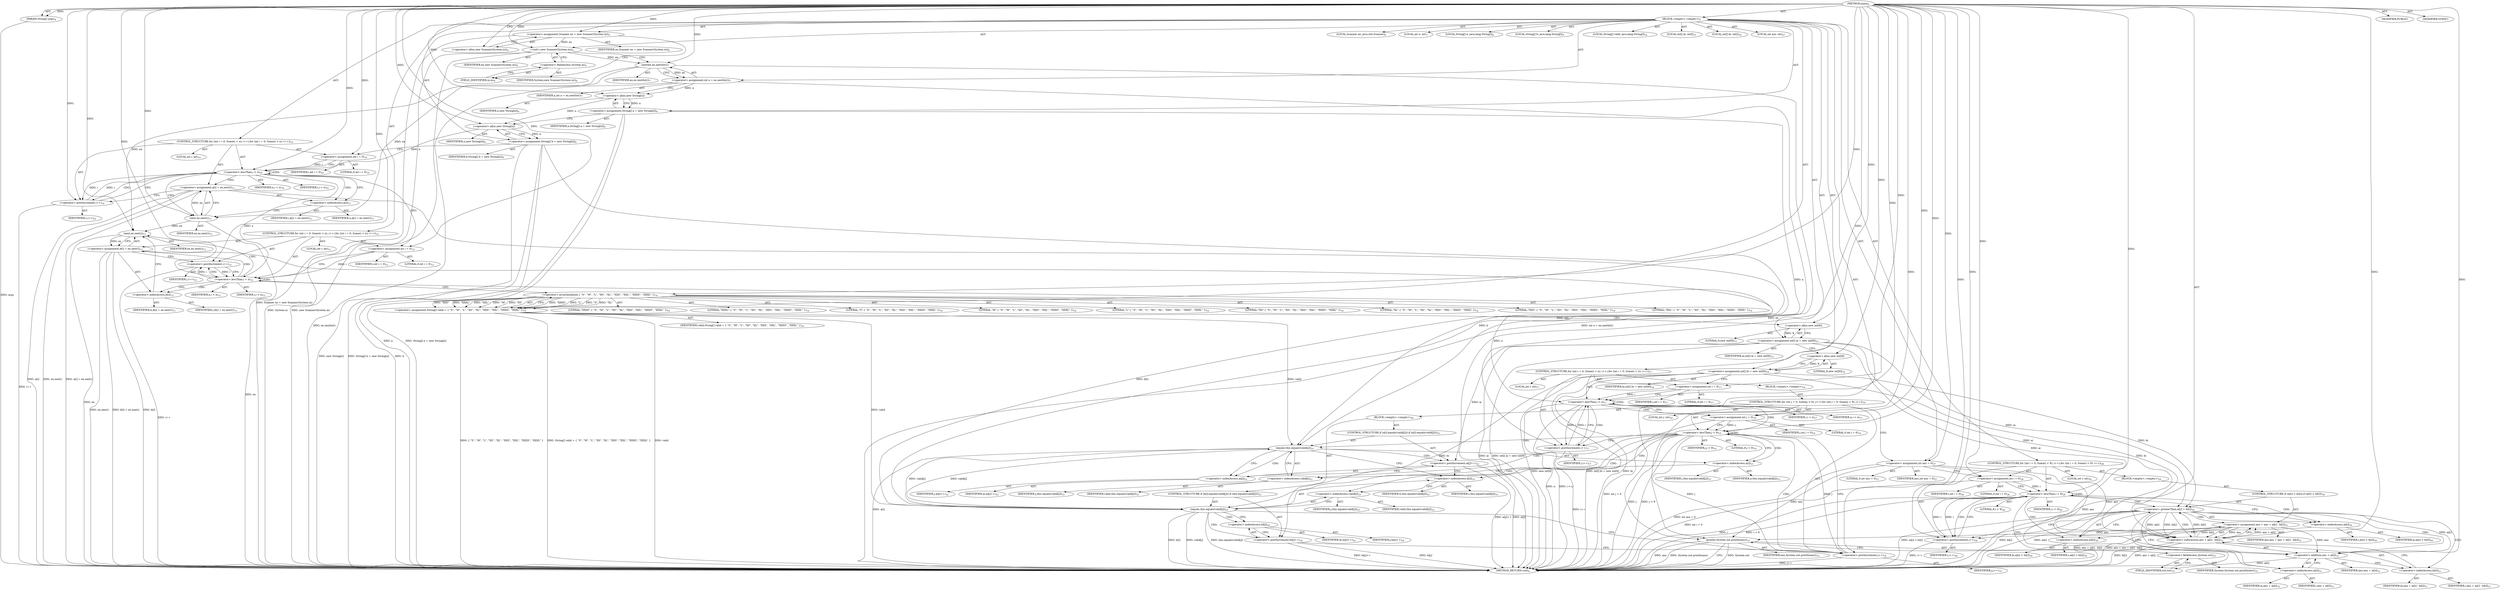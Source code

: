 digraph "main" {  
"19" [label = <(METHOD,main)<SUB>4</SUB>> ]
"20" [label = <(PARAM,String[] args)<SUB>4</SUB>> ]
"21" [label = <(BLOCK,&lt;empty&gt;,&lt;empty&gt;)<SUB>5</SUB>> ]
"4" [label = <(LOCAL,Scanner ex: java.util.Scanner)<SUB>6</SUB>> ]
"22" [label = <(&lt;operator&gt;.assignment,Scanner ex = new Scanner(System.in))<SUB>6</SUB>> ]
"23" [label = <(IDENTIFIER,ex,Scanner ex = new Scanner(System.in))<SUB>6</SUB>> ]
"24" [label = <(&lt;operator&gt;.alloc,new Scanner(System.in))<SUB>6</SUB>> ]
"25" [label = <(&lt;init&gt;,new Scanner(System.in))<SUB>6</SUB>> ]
"3" [label = <(IDENTIFIER,ex,new Scanner(System.in))<SUB>6</SUB>> ]
"26" [label = <(&lt;operator&gt;.fieldAccess,System.in)<SUB>6</SUB>> ]
"27" [label = <(IDENTIFIER,System,new Scanner(System.in))<SUB>6</SUB>> ]
"28" [label = <(FIELD_IDENTIFIER,in,in)<SUB>6</SUB>> ]
"29" [label = <(LOCAL,int n: int)<SUB>7</SUB>> ]
"30" [label = <(&lt;operator&gt;.assignment,int n = ex.nextInt())<SUB>7</SUB>> ]
"31" [label = <(IDENTIFIER,n,int n = ex.nextInt())<SUB>7</SUB>> ]
"32" [label = <(nextInt,ex.nextInt())<SUB>7</SUB>> ]
"33" [label = <(IDENTIFIER,ex,ex.nextInt())<SUB>7</SUB>> ]
"34" [label = <(LOCAL,String[] a: java.lang.String[])<SUB>8</SUB>> ]
"35" [label = <(&lt;operator&gt;.assignment,String[] a = new String[n])<SUB>8</SUB>> ]
"36" [label = <(IDENTIFIER,a,String[] a = new String[n])<SUB>8</SUB>> ]
"37" [label = <(&lt;operator&gt;.alloc,new String[n])> ]
"38" [label = <(IDENTIFIER,n,new String[n])<SUB>8</SUB>> ]
"39" [label = <(LOCAL,String[] b: java.lang.String[])<SUB>9</SUB>> ]
"40" [label = <(&lt;operator&gt;.assignment,String[] b = new String[n])<SUB>9</SUB>> ]
"41" [label = <(IDENTIFIER,b,String[] b = new String[n])<SUB>9</SUB>> ]
"42" [label = <(&lt;operator&gt;.alloc,new String[n])> ]
"43" [label = <(IDENTIFIER,n,new String[n])<SUB>9</SUB>> ]
"44" [label = <(CONTROL_STRUCTURE,for (int i = 0; Some(i &lt; n); i++),for (int i = 0; Some(i &lt; n); i++))<SUB>10</SUB>> ]
"45" [label = <(LOCAL,int i: int)<SUB>10</SUB>> ]
"46" [label = <(&lt;operator&gt;.assignment,int i = 0)<SUB>10</SUB>> ]
"47" [label = <(IDENTIFIER,i,int i = 0)<SUB>10</SUB>> ]
"48" [label = <(LITERAL,0,int i = 0)<SUB>10</SUB>> ]
"49" [label = <(&lt;operator&gt;.lessThan,i &lt; n)<SUB>10</SUB>> ]
"50" [label = <(IDENTIFIER,i,i &lt; n)<SUB>10</SUB>> ]
"51" [label = <(IDENTIFIER,n,i &lt; n)<SUB>10</SUB>> ]
"52" [label = <(&lt;operator&gt;.postIncrement,i++)<SUB>10</SUB>> ]
"53" [label = <(IDENTIFIER,i,i++)<SUB>10</SUB>> ]
"54" [label = <(&lt;operator&gt;.assignment,a[i] = ex.next())<SUB>11</SUB>> ]
"55" [label = <(&lt;operator&gt;.indexAccess,a[i])<SUB>11</SUB>> ]
"56" [label = <(IDENTIFIER,a,a[i] = ex.next())<SUB>11</SUB>> ]
"57" [label = <(IDENTIFIER,i,a[i] = ex.next())<SUB>11</SUB>> ]
"58" [label = <(next,ex.next())<SUB>11</SUB>> ]
"59" [label = <(IDENTIFIER,ex,ex.next())<SUB>11</SUB>> ]
"60" [label = <(CONTROL_STRUCTURE,for (int i = 0; Some(i &lt; n); i++),for (int i = 0; Some(i &lt; n); i++))<SUB>12</SUB>> ]
"61" [label = <(LOCAL,int i: int)<SUB>12</SUB>> ]
"62" [label = <(&lt;operator&gt;.assignment,int i = 0)<SUB>12</SUB>> ]
"63" [label = <(IDENTIFIER,i,int i = 0)<SUB>12</SUB>> ]
"64" [label = <(LITERAL,0,int i = 0)<SUB>12</SUB>> ]
"65" [label = <(&lt;operator&gt;.lessThan,i &lt; n)<SUB>12</SUB>> ]
"66" [label = <(IDENTIFIER,i,i &lt; n)<SUB>12</SUB>> ]
"67" [label = <(IDENTIFIER,n,i &lt; n)<SUB>12</SUB>> ]
"68" [label = <(&lt;operator&gt;.postIncrement,i++)<SUB>12</SUB>> ]
"69" [label = <(IDENTIFIER,i,i++)<SUB>12</SUB>> ]
"70" [label = <(&lt;operator&gt;.assignment,b[i] = ex.next())<SUB>13</SUB>> ]
"71" [label = <(&lt;operator&gt;.indexAccess,b[i])<SUB>13</SUB>> ]
"72" [label = <(IDENTIFIER,b,b[i] = ex.next())<SUB>13</SUB>> ]
"73" [label = <(IDENTIFIER,i,b[i] = ex.next())<SUB>13</SUB>> ]
"74" [label = <(next,ex.next())<SUB>13</SUB>> ]
"75" [label = <(IDENTIFIER,ex,ex.next())<SUB>13</SUB>> ]
"76" [label = <(LOCAL,String[] valid: java.lang.String[])<SUB>14</SUB>> ]
"77" [label = <(&lt;operator&gt;.assignment,String[] valid = { &quot;S&quot;, &quot;M&quot;, &quot;L&quot;, &quot;XS&quot;, &quot;XL&quot;, &quot;XXS&quot;, &quot;XXL&quot;, &quot;XXXS&quot;, &quot;XXXL&quot; })<SUB>14</SUB>> ]
"78" [label = <(IDENTIFIER,valid,String[] valid = { &quot;S&quot;, &quot;M&quot;, &quot;L&quot;, &quot;XS&quot;, &quot;XL&quot;, &quot;XXS&quot;, &quot;XXL&quot;, &quot;XXXS&quot;, &quot;XXXL&quot; })<SUB>14</SUB>> ]
"79" [label = <(&lt;operator&gt;.arrayInitializer,{ &quot;S&quot;, &quot;M&quot;, &quot;L&quot;, &quot;XS&quot;, &quot;XL&quot;, &quot;XXS&quot;, &quot;XXL&quot;, &quot;XXXS&quot;, &quot;XXXL&quot; })<SUB>14</SUB>> ]
"80" [label = <(LITERAL,&quot;S&quot;,{ &quot;S&quot;, &quot;M&quot;, &quot;L&quot;, &quot;XS&quot;, &quot;XL&quot;, &quot;XXS&quot;, &quot;XXL&quot;, &quot;XXXS&quot;, &quot;XXXL&quot; })<SUB>14</SUB>> ]
"81" [label = <(LITERAL,&quot;M&quot;,{ &quot;S&quot;, &quot;M&quot;, &quot;L&quot;, &quot;XS&quot;, &quot;XL&quot;, &quot;XXS&quot;, &quot;XXL&quot;, &quot;XXXS&quot;, &quot;XXXL&quot; })<SUB>14</SUB>> ]
"82" [label = <(LITERAL,&quot;L&quot;,{ &quot;S&quot;, &quot;M&quot;, &quot;L&quot;, &quot;XS&quot;, &quot;XL&quot;, &quot;XXS&quot;, &quot;XXL&quot;, &quot;XXXS&quot;, &quot;XXXL&quot; })<SUB>14</SUB>> ]
"83" [label = <(LITERAL,&quot;XS&quot;,{ &quot;S&quot;, &quot;M&quot;, &quot;L&quot;, &quot;XS&quot;, &quot;XL&quot;, &quot;XXS&quot;, &quot;XXL&quot;, &quot;XXXS&quot;, &quot;XXXL&quot; })<SUB>14</SUB>> ]
"84" [label = <(LITERAL,&quot;XL&quot;,{ &quot;S&quot;, &quot;M&quot;, &quot;L&quot;, &quot;XS&quot;, &quot;XL&quot;, &quot;XXS&quot;, &quot;XXL&quot;, &quot;XXXS&quot;, &quot;XXXL&quot; })<SUB>14</SUB>> ]
"85" [label = <(LITERAL,&quot;XXS&quot;,{ &quot;S&quot;, &quot;M&quot;, &quot;L&quot;, &quot;XS&quot;, &quot;XL&quot;, &quot;XXS&quot;, &quot;XXL&quot;, &quot;XXXS&quot;, &quot;XXXL&quot; })<SUB>14</SUB>> ]
"86" [label = <(LITERAL,&quot;XXL&quot;,{ &quot;S&quot;, &quot;M&quot;, &quot;L&quot;, &quot;XS&quot;, &quot;XL&quot;, &quot;XXS&quot;, &quot;XXL&quot;, &quot;XXXS&quot;, &quot;XXXL&quot; })<SUB>14</SUB>> ]
"87" [label = <(LITERAL,&quot;XXXS&quot;,{ &quot;S&quot;, &quot;M&quot;, &quot;L&quot;, &quot;XS&quot;, &quot;XL&quot;, &quot;XXS&quot;, &quot;XXL&quot;, &quot;XXXS&quot;, &quot;XXXL&quot; })<SUB>14</SUB>> ]
"88" [label = <(LITERAL,&quot;XXXL&quot;,{ &quot;S&quot;, &quot;M&quot;, &quot;L&quot;, &quot;XS&quot;, &quot;XL&quot;, &quot;XXS&quot;, &quot;XXL&quot;, &quot;XXXS&quot;, &quot;XXXL&quot; })<SUB>14</SUB>> ]
"89" [label = <(LOCAL,int[] ai: int[])<SUB>15</SUB>> ]
"90" [label = <(&lt;operator&gt;.assignment,int[] ai = new int[9])<SUB>15</SUB>> ]
"91" [label = <(IDENTIFIER,ai,int[] ai = new int[9])<SUB>15</SUB>> ]
"92" [label = <(&lt;operator&gt;.alloc,new int[9])> ]
"93" [label = <(LITERAL,9,new int[9])<SUB>15</SUB>> ]
"94" [label = <(LOCAL,int[] bi: int[])<SUB>16</SUB>> ]
"95" [label = <(&lt;operator&gt;.assignment,int[] bi = new int[9])<SUB>16</SUB>> ]
"96" [label = <(IDENTIFIER,bi,int[] bi = new int[9])<SUB>16</SUB>> ]
"97" [label = <(&lt;operator&gt;.alloc,new int[9])> ]
"98" [label = <(LITERAL,9,new int[9])<SUB>16</SUB>> ]
"99" [label = <(CONTROL_STRUCTURE,for (int i = 0; Some(i &lt; n); i++),for (int i = 0; Some(i &lt; n); i++))<SUB>17</SUB>> ]
"100" [label = <(LOCAL,int i: int)<SUB>17</SUB>> ]
"101" [label = <(&lt;operator&gt;.assignment,int i = 0)<SUB>17</SUB>> ]
"102" [label = <(IDENTIFIER,i,int i = 0)<SUB>17</SUB>> ]
"103" [label = <(LITERAL,0,int i = 0)<SUB>17</SUB>> ]
"104" [label = <(&lt;operator&gt;.lessThan,i &lt; n)<SUB>17</SUB>> ]
"105" [label = <(IDENTIFIER,i,i &lt; n)<SUB>17</SUB>> ]
"106" [label = <(IDENTIFIER,n,i &lt; n)<SUB>17</SUB>> ]
"107" [label = <(&lt;operator&gt;.postIncrement,i++)<SUB>17</SUB>> ]
"108" [label = <(IDENTIFIER,i,i++)<SUB>17</SUB>> ]
"109" [label = <(BLOCK,&lt;empty&gt;,&lt;empty&gt;)<SUB>18</SUB>> ]
"110" [label = <(CONTROL_STRUCTURE,for (int j = 0; Some(j &lt; 9); j++),for (int j = 0; Some(j &lt; 9); j++))<SUB>19</SUB>> ]
"111" [label = <(LOCAL,int j: int)<SUB>19</SUB>> ]
"112" [label = <(&lt;operator&gt;.assignment,int j = 0)<SUB>19</SUB>> ]
"113" [label = <(IDENTIFIER,j,int j = 0)<SUB>19</SUB>> ]
"114" [label = <(LITERAL,0,int j = 0)<SUB>19</SUB>> ]
"115" [label = <(&lt;operator&gt;.lessThan,j &lt; 9)<SUB>19</SUB>> ]
"116" [label = <(IDENTIFIER,j,j &lt; 9)<SUB>19</SUB>> ]
"117" [label = <(LITERAL,9,j &lt; 9)<SUB>19</SUB>> ]
"118" [label = <(&lt;operator&gt;.postIncrement,j++)<SUB>19</SUB>> ]
"119" [label = <(IDENTIFIER,j,j++)<SUB>19</SUB>> ]
"120" [label = <(BLOCK,&lt;empty&gt;,&lt;empty&gt;)<SUB>20</SUB>> ]
"121" [label = <(CONTROL_STRUCTURE,if (a[i].equals(valid[j])),if (a[i].equals(valid[j])))<SUB>21</SUB>> ]
"122" [label = <(equals,this.equals(valid[j]))<SUB>21</SUB>> ]
"123" [label = <(&lt;operator&gt;.indexAccess,a[i])<SUB>21</SUB>> ]
"124" [label = <(IDENTIFIER,a,this.equals(valid[j]))<SUB>21</SUB>> ]
"125" [label = <(IDENTIFIER,i,this.equals(valid[j]))<SUB>21</SUB>> ]
"126" [label = <(&lt;operator&gt;.indexAccess,valid[j])<SUB>21</SUB>> ]
"127" [label = <(IDENTIFIER,valid,this.equals(valid[j]))<SUB>21</SUB>> ]
"128" [label = <(IDENTIFIER,j,this.equals(valid[j]))<SUB>21</SUB>> ]
"129" [label = <(&lt;operator&gt;.postIncrement,ai[j]++)<SUB>22</SUB>> ]
"130" [label = <(&lt;operator&gt;.indexAccess,ai[j])<SUB>22</SUB>> ]
"131" [label = <(IDENTIFIER,ai,ai[j]++)<SUB>22</SUB>> ]
"132" [label = <(IDENTIFIER,j,ai[j]++)<SUB>22</SUB>> ]
"133" [label = <(CONTROL_STRUCTURE,if (b[i].equals(valid[j])),if (b[i].equals(valid[j])))<SUB>23</SUB>> ]
"134" [label = <(equals,this.equals(valid[j]))<SUB>23</SUB>> ]
"135" [label = <(&lt;operator&gt;.indexAccess,b[i])<SUB>23</SUB>> ]
"136" [label = <(IDENTIFIER,b,this.equals(valid[j]))<SUB>23</SUB>> ]
"137" [label = <(IDENTIFIER,i,this.equals(valid[j]))<SUB>23</SUB>> ]
"138" [label = <(&lt;operator&gt;.indexAccess,valid[j])<SUB>23</SUB>> ]
"139" [label = <(IDENTIFIER,valid,this.equals(valid[j]))<SUB>23</SUB>> ]
"140" [label = <(IDENTIFIER,j,this.equals(valid[j]))<SUB>23</SUB>> ]
"141" [label = <(&lt;operator&gt;.postIncrement,bi[j]++)<SUB>24</SUB>> ]
"142" [label = <(&lt;operator&gt;.indexAccess,bi[j])<SUB>24</SUB>> ]
"143" [label = <(IDENTIFIER,bi,bi[j]++)<SUB>24</SUB>> ]
"144" [label = <(IDENTIFIER,j,bi[j]++)<SUB>24</SUB>> ]
"145" [label = <(LOCAL,int ans: int)<SUB>27</SUB>> ]
"146" [label = <(&lt;operator&gt;.assignment,int ans = 0)<SUB>27</SUB>> ]
"147" [label = <(IDENTIFIER,ans,int ans = 0)<SUB>27</SUB>> ]
"148" [label = <(LITERAL,0,int ans = 0)<SUB>27</SUB>> ]
"149" [label = <(CONTROL_STRUCTURE,for (int i = 0; Some(i &lt; 9); i++),for (int i = 0; Some(i &lt; 9); i++))<SUB>28</SUB>> ]
"150" [label = <(LOCAL,int i: int)<SUB>28</SUB>> ]
"151" [label = <(&lt;operator&gt;.assignment,int i = 0)<SUB>28</SUB>> ]
"152" [label = <(IDENTIFIER,i,int i = 0)<SUB>28</SUB>> ]
"153" [label = <(LITERAL,0,int i = 0)<SUB>28</SUB>> ]
"154" [label = <(&lt;operator&gt;.lessThan,i &lt; 9)<SUB>28</SUB>> ]
"155" [label = <(IDENTIFIER,i,i &lt; 9)<SUB>28</SUB>> ]
"156" [label = <(LITERAL,9,i &lt; 9)<SUB>28</SUB>> ]
"157" [label = <(&lt;operator&gt;.postIncrement,i++)<SUB>28</SUB>> ]
"158" [label = <(IDENTIFIER,i,i++)<SUB>28</SUB>> ]
"159" [label = <(BLOCK,&lt;empty&gt;,&lt;empty&gt;)<SUB>29</SUB>> ]
"160" [label = <(CONTROL_STRUCTURE,if (ai[i] &gt; bi[i]),if (ai[i] &gt; bi[i]))<SUB>30</SUB>> ]
"161" [label = <(&lt;operator&gt;.greaterThan,ai[i] &gt; bi[i])<SUB>30</SUB>> ]
"162" [label = <(&lt;operator&gt;.indexAccess,ai[i])<SUB>30</SUB>> ]
"163" [label = <(IDENTIFIER,ai,ai[i] &gt; bi[i])<SUB>30</SUB>> ]
"164" [label = <(IDENTIFIER,i,ai[i] &gt; bi[i])<SUB>30</SUB>> ]
"165" [label = <(&lt;operator&gt;.indexAccess,bi[i])<SUB>30</SUB>> ]
"166" [label = <(IDENTIFIER,bi,ai[i] &gt; bi[i])<SUB>30</SUB>> ]
"167" [label = <(IDENTIFIER,i,ai[i] &gt; bi[i])<SUB>30</SUB>> ]
"168" [label = <(&lt;operator&gt;.assignment,ans = ans + ai[i] - bi[i])<SUB>31</SUB>> ]
"169" [label = <(IDENTIFIER,ans,ans = ans + ai[i] - bi[i])<SUB>31</SUB>> ]
"170" [label = <(&lt;operator&gt;.subtraction,ans + ai[i] - bi[i])<SUB>31</SUB>> ]
"171" [label = <(&lt;operator&gt;.addition,ans + ai[i])<SUB>31</SUB>> ]
"172" [label = <(IDENTIFIER,ans,ans + ai[i])<SUB>31</SUB>> ]
"173" [label = <(&lt;operator&gt;.indexAccess,ai[i])<SUB>31</SUB>> ]
"174" [label = <(IDENTIFIER,ai,ans + ai[i])<SUB>31</SUB>> ]
"175" [label = <(IDENTIFIER,i,ans + ai[i])<SUB>31</SUB>> ]
"176" [label = <(&lt;operator&gt;.indexAccess,bi[i])<SUB>31</SUB>> ]
"177" [label = <(IDENTIFIER,bi,ans + ai[i] - bi[i])<SUB>31</SUB>> ]
"178" [label = <(IDENTIFIER,i,ans + ai[i] - bi[i])<SUB>31</SUB>> ]
"179" [label = <(println,System.out.println(ans))<SUB>33</SUB>> ]
"180" [label = <(&lt;operator&gt;.fieldAccess,System.out)<SUB>33</SUB>> ]
"181" [label = <(IDENTIFIER,System,System.out.println(ans))<SUB>33</SUB>> ]
"182" [label = <(FIELD_IDENTIFIER,out,out)<SUB>33</SUB>> ]
"183" [label = <(IDENTIFIER,ans,System.out.println(ans))<SUB>33</SUB>> ]
"184" [label = <(MODIFIER,PUBLIC)> ]
"185" [label = <(MODIFIER,STATIC)> ]
"186" [label = <(METHOD_RETURN,void)<SUB>4</SUB>> ]
  "19" -> "20"  [ label = "AST: "] 
  "19" -> "21"  [ label = "AST: "] 
  "19" -> "184"  [ label = "AST: "] 
  "19" -> "185"  [ label = "AST: "] 
  "19" -> "186"  [ label = "AST: "] 
  "21" -> "4"  [ label = "AST: "] 
  "21" -> "22"  [ label = "AST: "] 
  "21" -> "25"  [ label = "AST: "] 
  "21" -> "29"  [ label = "AST: "] 
  "21" -> "30"  [ label = "AST: "] 
  "21" -> "34"  [ label = "AST: "] 
  "21" -> "35"  [ label = "AST: "] 
  "21" -> "39"  [ label = "AST: "] 
  "21" -> "40"  [ label = "AST: "] 
  "21" -> "44"  [ label = "AST: "] 
  "21" -> "60"  [ label = "AST: "] 
  "21" -> "76"  [ label = "AST: "] 
  "21" -> "77"  [ label = "AST: "] 
  "21" -> "89"  [ label = "AST: "] 
  "21" -> "90"  [ label = "AST: "] 
  "21" -> "94"  [ label = "AST: "] 
  "21" -> "95"  [ label = "AST: "] 
  "21" -> "99"  [ label = "AST: "] 
  "21" -> "145"  [ label = "AST: "] 
  "21" -> "146"  [ label = "AST: "] 
  "21" -> "149"  [ label = "AST: "] 
  "21" -> "179"  [ label = "AST: "] 
  "22" -> "23"  [ label = "AST: "] 
  "22" -> "24"  [ label = "AST: "] 
  "25" -> "3"  [ label = "AST: "] 
  "25" -> "26"  [ label = "AST: "] 
  "26" -> "27"  [ label = "AST: "] 
  "26" -> "28"  [ label = "AST: "] 
  "30" -> "31"  [ label = "AST: "] 
  "30" -> "32"  [ label = "AST: "] 
  "32" -> "33"  [ label = "AST: "] 
  "35" -> "36"  [ label = "AST: "] 
  "35" -> "37"  [ label = "AST: "] 
  "37" -> "38"  [ label = "AST: "] 
  "40" -> "41"  [ label = "AST: "] 
  "40" -> "42"  [ label = "AST: "] 
  "42" -> "43"  [ label = "AST: "] 
  "44" -> "45"  [ label = "AST: "] 
  "44" -> "46"  [ label = "AST: "] 
  "44" -> "49"  [ label = "AST: "] 
  "44" -> "52"  [ label = "AST: "] 
  "44" -> "54"  [ label = "AST: "] 
  "46" -> "47"  [ label = "AST: "] 
  "46" -> "48"  [ label = "AST: "] 
  "49" -> "50"  [ label = "AST: "] 
  "49" -> "51"  [ label = "AST: "] 
  "52" -> "53"  [ label = "AST: "] 
  "54" -> "55"  [ label = "AST: "] 
  "54" -> "58"  [ label = "AST: "] 
  "55" -> "56"  [ label = "AST: "] 
  "55" -> "57"  [ label = "AST: "] 
  "58" -> "59"  [ label = "AST: "] 
  "60" -> "61"  [ label = "AST: "] 
  "60" -> "62"  [ label = "AST: "] 
  "60" -> "65"  [ label = "AST: "] 
  "60" -> "68"  [ label = "AST: "] 
  "60" -> "70"  [ label = "AST: "] 
  "62" -> "63"  [ label = "AST: "] 
  "62" -> "64"  [ label = "AST: "] 
  "65" -> "66"  [ label = "AST: "] 
  "65" -> "67"  [ label = "AST: "] 
  "68" -> "69"  [ label = "AST: "] 
  "70" -> "71"  [ label = "AST: "] 
  "70" -> "74"  [ label = "AST: "] 
  "71" -> "72"  [ label = "AST: "] 
  "71" -> "73"  [ label = "AST: "] 
  "74" -> "75"  [ label = "AST: "] 
  "77" -> "78"  [ label = "AST: "] 
  "77" -> "79"  [ label = "AST: "] 
  "79" -> "80"  [ label = "AST: "] 
  "79" -> "81"  [ label = "AST: "] 
  "79" -> "82"  [ label = "AST: "] 
  "79" -> "83"  [ label = "AST: "] 
  "79" -> "84"  [ label = "AST: "] 
  "79" -> "85"  [ label = "AST: "] 
  "79" -> "86"  [ label = "AST: "] 
  "79" -> "87"  [ label = "AST: "] 
  "79" -> "88"  [ label = "AST: "] 
  "90" -> "91"  [ label = "AST: "] 
  "90" -> "92"  [ label = "AST: "] 
  "92" -> "93"  [ label = "AST: "] 
  "95" -> "96"  [ label = "AST: "] 
  "95" -> "97"  [ label = "AST: "] 
  "97" -> "98"  [ label = "AST: "] 
  "99" -> "100"  [ label = "AST: "] 
  "99" -> "101"  [ label = "AST: "] 
  "99" -> "104"  [ label = "AST: "] 
  "99" -> "107"  [ label = "AST: "] 
  "99" -> "109"  [ label = "AST: "] 
  "101" -> "102"  [ label = "AST: "] 
  "101" -> "103"  [ label = "AST: "] 
  "104" -> "105"  [ label = "AST: "] 
  "104" -> "106"  [ label = "AST: "] 
  "107" -> "108"  [ label = "AST: "] 
  "109" -> "110"  [ label = "AST: "] 
  "110" -> "111"  [ label = "AST: "] 
  "110" -> "112"  [ label = "AST: "] 
  "110" -> "115"  [ label = "AST: "] 
  "110" -> "118"  [ label = "AST: "] 
  "110" -> "120"  [ label = "AST: "] 
  "112" -> "113"  [ label = "AST: "] 
  "112" -> "114"  [ label = "AST: "] 
  "115" -> "116"  [ label = "AST: "] 
  "115" -> "117"  [ label = "AST: "] 
  "118" -> "119"  [ label = "AST: "] 
  "120" -> "121"  [ label = "AST: "] 
  "120" -> "133"  [ label = "AST: "] 
  "121" -> "122"  [ label = "AST: "] 
  "121" -> "129"  [ label = "AST: "] 
  "122" -> "123"  [ label = "AST: "] 
  "122" -> "126"  [ label = "AST: "] 
  "123" -> "124"  [ label = "AST: "] 
  "123" -> "125"  [ label = "AST: "] 
  "126" -> "127"  [ label = "AST: "] 
  "126" -> "128"  [ label = "AST: "] 
  "129" -> "130"  [ label = "AST: "] 
  "130" -> "131"  [ label = "AST: "] 
  "130" -> "132"  [ label = "AST: "] 
  "133" -> "134"  [ label = "AST: "] 
  "133" -> "141"  [ label = "AST: "] 
  "134" -> "135"  [ label = "AST: "] 
  "134" -> "138"  [ label = "AST: "] 
  "135" -> "136"  [ label = "AST: "] 
  "135" -> "137"  [ label = "AST: "] 
  "138" -> "139"  [ label = "AST: "] 
  "138" -> "140"  [ label = "AST: "] 
  "141" -> "142"  [ label = "AST: "] 
  "142" -> "143"  [ label = "AST: "] 
  "142" -> "144"  [ label = "AST: "] 
  "146" -> "147"  [ label = "AST: "] 
  "146" -> "148"  [ label = "AST: "] 
  "149" -> "150"  [ label = "AST: "] 
  "149" -> "151"  [ label = "AST: "] 
  "149" -> "154"  [ label = "AST: "] 
  "149" -> "157"  [ label = "AST: "] 
  "149" -> "159"  [ label = "AST: "] 
  "151" -> "152"  [ label = "AST: "] 
  "151" -> "153"  [ label = "AST: "] 
  "154" -> "155"  [ label = "AST: "] 
  "154" -> "156"  [ label = "AST: "] 
  "157" -> "158"  [ label = "AST: "] 
  "159" -> "160"  [ label = "AST: "] 
  "160" -> "161"  [ label = "AST: "] 
  "160" -> "168"  [ label = "AST: "] 
  "161" -> "162"  [ label = "AST: "] 
  "161" -> "165"  [ label = "AST: "] 
  "162" -> "163"  [ label = "AST: "] 
  "162" -> "164"  [ label = "AST: "] 
  "165" -> "166"  [ label = "AST: "] 
  "165" -> "167"  [ label = "AST: "] 
  "168" -> "169"  [ label = "AST: "] 
  "168" -> "170"  [ label = "AST: "] 
  "170" -> "171"  [ label = "AST: "] 
  "170" -> "176"  [ label = "AST: "] 
  "171" -> "172"  [ label = "AST: "] 
  "171" -> "173"  [ label = "AST: "] 
  "173" -> "174"  [ label = "AST: "] 
  "173" -> "175"  [ label = "AST: "] 
  "176" -> "177"  [ label = "AST: "] 
  "176" -> "178"  [ label = "AST: "] 
  "179" -> "180"  [ label = "AST: "] 
  "179" -> "183"  [ label = "AST: "] 
  "180" -> "181"  [ label = "AST: "] 
  "180" -> "182"  [ label = "AST: "] 
  "22" -> "28"  [ label = "CFG: "] 
  "25" -> "32"  [ label = "CFG: "] 
  "30" -> "37"  [ label = "CFG: "] 
  "35" -> "42"  [ label = "CFG: "] 
  "40" -> "46"  [ label = "CFG: "] 
  "77" -> "92"  [ label = "CFG: "] 
  "90" -> "97"  [ label = "CFG: "] 
  "95" -> "101"  [ label = "CFG: "] 
  "146" -> "151"  [ label = "CFG: "] 
  "179" -> "186"  [ label = "CFG: "] 
  "24" -> "22"  [ label = "CFG: "] 
  "26" -> "25"  [ label = "CFG: "] 
  "32" -> "30"  [ label = "CFG: "] 
  "37" -> "35"  [ label = "CFG: "] 
  "42" -> "40"  [ label = "CFG: "] 
  "46" -> "49"  [ label = "CFG: "] 
  "49" -> "55"  [ label = "CFG: "] 
  "49" -> "62"  [ label = "CFG: "] 
  "52" -> "49"  [ label = "CFG: "] 
  "54" -> "52"  [ label = "CFG: "] 
  "62" -> "65"  [ label = "CFG: "] 
  "65" -> "71"  [ label = "CFG: "] 
  "65" -> "79"  [ label = "CFG: "] 
  "68" -> "65"  [ label = "CFG: "] 
  "70" -> "68"  [ label = "CFG: "] 
  "79" -> "77"  [ label = "CFG: "] 
  "92" -> "90"  [ label = "CFG: "] 
  "97" -> "95"  [ label = "CFG: "] 
  "101" -> "104"  [ label = "CFG: "] 
  "104" -> "112"  [ label = "CFG: "] 
  "104" -> "146"  [ label = "CFG: "] 
  "107" -> "104"  [ label = "CFG: "] 
  "151" -> "154"  [ label = "CFG: "] 
  "154" -> "162"  [ label = "CFG: "] 
  "154" -> "182"  [ label = "CFG: "] 
  "157" -> "154"  [ label = "CFG: "] 
  "180" -> "179"  [ label = "CFG: "] 
  "28" -> "26"  [ label = "CFG: "] 
  "55" -> "58"  [ label = "CFG: "] 
  "58" -> "54"  [ label = "CFG: "] 
  "71" -> "74"  [ label = "CFG: "] 
  "74" -> "70"  [ label = "CFG: "] 
  "182" -> "180"  [ label = "CFG: "] 
  "112" -> "115"  [ label = "CFG: "] 
  "115" -> "123"  [ label = "CFG: "] 
  "115" -> "107"  [ label = "CFG: "] 
  "118" -> "115"  [ label = "CFG: "] 
  "161" -> "173"  [ label = "CFG: "] 
  "161" -> "157"  [ label = "CFG: "] 
  "168" -> "157"  [ label = "CFG: "] 
  "162" -> "165"  [ label = "CFG: "] 
  "165" -> "161"  [ label = "CFG: "] 
  "170" -> "168"  [ label = "CFG: "] 
  "122" -> "130"  [ label = "CFG: "] 
  "122" -> "135"  [ label = "CFG: "] 
  "129" -> "135"  [ label = "CFG: "] 
  "134" -> "142"  [ label = "CFG: "] 
  "134" -> "118"  [ label = "CFG: "] 
  "141" -> "118"  [ label = "CFG: "] 
  "171" -> "176"  [ label = "CFG: "] 
  "176" -> "170"  [ label = "CFG: "] 
  "123" -> "126"  [ label = "CFG: "] 
  "126" -> "122"  [ label = "CFG: "] 
  "130" -> "129"  [ label = "CFG: "] 
  "135" -> "138"  [ label = "CFG: "] 
  "138" -> "134"  [ label = "CFG: "] 
  "142" -> "141"  [ label = "CFG: "] 
  "173" -> "171"  [ label = "CFG: "] 
  "19" -> "24"  [ label = "CFG: "] 
  "20" -> "186"  [ label = "DDG: args"] 
  "22" -> "186"  [ label = "DDG: Scanner ex = new Scanner(System.in)"] 
  "25" -> "186"  [ label = "DDG: System.in"] 
  "25" -> "186"  [ label = "DDG: new Scanner(System.in)"] 
  "32" -> "186"  [ label = "DDG: ex"] 
  "30" -> "186"  [ label = "DDG: ex.nextInt()"] 
  "30" -> "186"  [ label = "DDG: int n = ex.nextInt()"] 
  "35" -> "186"  [ label = "DDG: a"] 
  "35" -> "186"  [ label = "DDG: String[] a = new String[n]"] 
  "40" -> "186"  [ label = "DDG: b"] 
  "40" -> "186"  [ label = "DDG: new String[n]"] 
  "40" -> "186"  [ label = "DDG: String[] b = new String[n]"] 
  "77" -> "186"  [ label = "DDG: valid"] 
  "77" -> "186"  [ label = "DDG: { &quot;S&quot;, &quot;M&quot;, &quot;L&quot;, &quot;XS&quot;, &quot;XL&quot;, &quot;XXS&quot;, &quot;XXL&quot;, &quot;XXXS&quot;, &quot;XXXL&quot; }"] 
  "77" -> "186"  [ label = "DDG: String[] valid = { &quot;S&quot;, &quot;M&quot;, &quot;L&quot;, &quot;XS&quot;, &quot;XL&quot;, &quot;XXS&quot;, &quot;XXL&quot;, &quot;XXXS&quot;, &quot;XXXL&quot; }"] 
  "90" -> "186"  [ label = "DDG: ai"] 
  "90" -> "186"  [ label = "DDG: int[] ai = new int[9]"] 
  "95" -> "186"  [ label = "DDG: bi"] 
  "95" -> "186"  [ label = "DDG: new int[9]"] 
  "95" -> "186"  [ label = "DDG: int[] bi = new int[9]"] 
  "104" -> "186"  [ label = "DDG: n"] 
  "104" -> "186"  [ label = "DDG: i &lt; n"] 
  "146" -> "186"  [ label = "DDG: int ans = 0"] 
  "151" -> "186"  [ label = "DDG: int i = 0"] 
  "154" -> "186"  [ label = "DDG: i"] 
  "154" -> "186"  [ label = "DDG: i &lt; 9"] 
  "179" -> "186"  [ label = "DDG: System.out"] 
  "179" -> "186"  [ label = "DDG: ans"] 
  "179" -> "186"  [ label = "DDG: System.out.println(ans)"] 
  "161" -> "186"  [ label = "DDG: ai[i]"] 
  "161" -> "186"  [ label = "DDG: bi[i]"] 
  "161" -> "186"  [ label = "DDG: ai[i] &gt; bi[i]"] 
  "171" -> "186"  [ label = "DDG: ai[i]"] 
  "170" -> "186"  [ label = "DDG: ans + ai[i]"] 
  "170" -> "186"  [ label = "DDG: bi[i]"] 
  "168" -> "186"  [ label = "DDG: ans + ai[i] - bi[i]"] 
  "168" -> "186"  [ label = "DDG: ans = ans + ai[i] - bi[i]"] 
  "157" -> "186"  [ label = "DDG: i++"] 
  "112" -> "186"  [ label = "DDG: int j = 0"] 
  "115" -> "186"  [ label = "DDG: j"] 
  "115" -> "186"  [ label = "DDG: j &lt; 9"] 
  "107" -> "186"  [ label = "DDG: i++"] 
  "122" -> "186"  [ label = "DDG: a[i]"] 
  "129" -> "186"  [ label = "DDG: ai[j]"] 
  "129" -> "186"  [ label = "DDG: ai[j]++"] 
  "134" -> "186"  [ label = "DDG: b[i]"] 
  "134" -> "186"  [ label = "DDG: valid[j]"] 
  "134" -> "186"  [ label = "DDG: this.equals(valid[j])"] 
  "141" -> "186"  [ label = "DDG: bi[j]"] 
  "141" -> "186"  [ label = "DDG: bi[j]++"] 
  "118" -> "186"  [ label = "DDG: j++"] 
  "70" -> "186"  [ label = "DDG: b[i]"] 
  "74" -> "186"  [ label = "DDG: ex"] 
  "70" -> "186"  [ label = "DDG: ex.next()"] 
  "70" -> "186"  [ label = "DDG: b[i] = ex.next()"] 
  "68" -> "186"  [ label = "DDG: i++"] 
  "54" -> "186"  [ label = "DDG: a[i]"] 
  "58" -> "186"  [ label = "DDG: ex"] 
  "54" -> "186"  [ label = "DDG: ex.next()"] 
  "54" -> "186"  [ label = "DDG: a[i] = ex.next()"] 
  "52" -> "186"  [ label = "DDG: i++"] 
  "19" -> "20"  [ label = "DDG: "] 
  "19" -> "22"  [ label = "DDG: "] 
  "32" -> "30"  [ label = "DDG: ex"] 
  "37" -> "35"  [ label = "DDG: n"] 
  "42" -> "40"  [ label = "DDG: n"] 
  "79" -> "77"  [ label = "DDG: &quot;XXXS&quot;"] 
  "79" -> "77"  [ label = "DDG: &quot;L&quot;"] 
  "79" -> "77"  [ label = "DDG: &quot;S&quot;"] 
  "79" -> "77"  [ label = "DDG: &quot;XL&quot;"] 
  "79" -> "77"  [ label = "DDG: &quot;XXS&quot;"] 
  "79" -> "77"  [ label = "DDG: &quot;XXXL&quot;"] 
  "79" -> "77"  [ label = "DDG: &quot;XXL&quot;"] 
  "79" -> "77"  [ label = "DDG: &quot;M&quot;"] 
  "79" -> "77"  [ label = "DDG: &quot;XS&quot;"] 
  "92" -> "90"  [ label = "DDG: 9"] 
  "97" -> "95"  [ label = "DDG: 9"] 
  "19" -> "146"  [ label = "DDG: "] 
  "22" -> "25"  [ label = "DDG: ex"] 
  "19" -> "25"  [ label = "DDG: "] 
  "19" -> "46"  [ label = "DDG: "] 
  "58" -> "54"  [ label = "DDG: ex"] 
  "19" -> "62"  [ label = "DDG: "] 
  "74" -> "70"  [ label = "DDG: ex"] 
  "19" -> "101"  [ label = "DDG: "] 
  "19" -> "151"  [ label = "DDG: "] 
  "146" -> "179"  [ label = "DDG: ans"] 
  "168" -> "179"  [ label = "DDG: ans"] 
  "19" -> "179"  [ label = "DDG: "] 
  "25" -> "32"  [ label = "DDG: ex"] 
  "19" -> "32"  [ label = "DDG: "] 
  "30" -> "37"  [ label = "DDG: n"] 
  "19" -> "37"  [ label = "DDG: "] 
  "37" -> "42"  [ label = "DDG: n"] 
  "19" -> "42"  [ label = "DDG: "] 
  "46" -> "49"  [ label = "DDG: i"] 
  "52" -> "49"  [ label = "DDG: i"] 
  "19" -> "49"  [ label = "DDG: "] 
  "42" -> "49"  [ label = "DDG: n"] 
  "49" -> "52"  [ label = "DDG: i"] 
  "19" -> "52"  [ label = "DDG: "] 
  "62" -> "65"  [ label = "DDG: i"] 
  "68" -> "65"  [ label = "DDG: i"] 
  "19" -> "65"  [ label = "DDG: "] 
  "49" -> "65"  [ label = "DDG: n"] 
  "65" -> "68"  [ label = "DDG: i"] 
  "19" -> "68"  [ label = "DDG: "] 
  "19" -> "79"  [ label = "DDG: "] 
  "19" -> "92"  [ label = "DDG: "] 
  "19" -> "97"  [ label = "DDG: "] 
  "101" -> "104"  [ label = "DDG: i"] 
  "107" -> "104"  [ label = "DDG: i"] 
  "19" -> "104"  [ label = "DDG: "] 
  "65" -> "104"  [ label = "DDG: n"] 
  "104" -> "107"  [ label = "DDG: i"] 
  "19" -> "107"  [ label = "DDG: "] 
  "151" -> "154"  [ label = "DDG: i"] 
  "157" -> "154"  [ label = "DDG: i"] 
  "19" -> "154"  [ label = "DDG: "] 
  "154" -> "157"  [ label = "DDG: i"] 
  "19" -> "157"  [ label = "DDG: "] 
  "32" -> "58"  [ label = "DDG: ex"] 
  "19" -> "58"  [ label = "DDG: "] 
  "32" -> "74"  [ label = "DDG: ex"] 
  "58" -> "74"  [ label = "DDG: ex"] 
  "19" -> "74"  [ label = "DDG: "] 
  "19" -> "112"  [ label = "DDG: "] 
  "170" -> "168"  [ label = "DDG: ans + ai[i]"] 
  "170" -> "168"  [ label = "DDG: bi[i]"] 
  "112" -> "115"  [ label = "DDG: j"] 
  "118" -> "115"  [ label = "DDG: j"] 
  "19" -> "115"  [ label = "DDG: "] 
  "115" -> "118"  [ label = "DDG: j"] 
  "19" -> "118"  [ label = "DDG: "] 
  "90" -> "161"  [ label = "DDG: ai"] 
  "95" -> "161"  [ label = "DDG: bi"] 
  "170" -> "161"  [ label = "DDG: bi[i]"] 
  "146" -> "170"  [ label = "DDG: ans"] 
  "168" -> "170"  [ label = "DDG: ans"] 
  "19" -> "170"  [ label = "DDG: "] 
  "90" -> "170"  [ label = "DDG: ai"] 
  "161" -> "170"  [ label = "DDG: ai[i]"] 
  "95" -> "170"  [ label = "DDG: bi"] 
  "161" -> "170"  [ label = "DDG: bi[i]"] 
  "35" -> "122"  [ label = "DDG: a"] 
  "54" -> "122"  [ label = "DDG: a[i]"] 
  "77" -> "122"  [ label = "DDG: valid"] 
  "134" -> "122"  [ label = "DDG: valid[j]"] 
  "90" -> "129"  [ label = "DDG: ai"] 
  "40" -> "134"  [ label = "DDG: b"] 
  "70" -> "134"  [ label = "DDG: b[i]"] 
  "77" -> "134"  [ label = "DDG: valid"] 
  "122" -> "134"  [ label = "DDG: valid[j]"] 
  "95" -> "141"  [ label = "DDG: bi"] 
  "146" -> "171"  [ label = "DDG: ans"] 
  "168" -> "171"  [ label = "DDG: ans"] 
  "19" -> "171"  [ label = "DDG: "] 
  "90" -> "171"  [ label = "DDG: ai"] 
  "161" -> "171"  [ label = "DDG: ai[i]"] 
  "49" -> "49"  [ label = "CDG: "] 
  "49" -> "52"  [ label = "CDG: "] 
  "49" -> "54"  [ label = "CDG: "] 
  "49" -> "58"  [ label = "CDG: "] 
  "49" -> "55"  [ label = "CDG: "] 
  "65" -> "68"  [ label = "CDG: "] 
  "65" -> "74"  [ label = "CDG: "] 
  "65" -> "65"  [ label = "CDG: "] 
  "65" -> "71"  [ label = "CDG: "] 
  "65" -> "70"  [ label = "CDG: "] 
  "104" -> "107"  [ label = "CDG: "] 
  "104" -> "115"  [ label = "CDG: "] 
  "104" -> "104"  [ label = "CDG: "] 
  "104" -> "112"  [ label = "CDG: "] 
  "154" -> "154"  [ label = "CDG: "] 
  "154" -> "161"  [ label = "CDG: "] 
  "154" -> "162"  [ label = "CDG: "] 
  "154" -> "157"  [ label = "CDG: "] 
  "154" -> "165"  [ label = "CDG: "] 
  "115" -> "115"  [ label = "CDG: "] 
  "115" -> "122"  [ label = "CDG: "] 
  "115" -> "123"  [ label = "CDG: "] 
  "115" -> "134"  [ label = "CDG: "] 
  "115" -> "138"  [ label = "CDG: "] 
  "115" -> "126"  [ label = "CDG: "] 
  "115" -> "118"  [ label = "CDG: "] 
  "115" -> "135"  [ label = "CDG: "] 
  "161" -> "168"  [ label = "CDG: "] 
  "161" -> "170"  [ label = "CDG: "] 
  "161" -> "176"  [ label = "CDG: "] 
  "161" -> "173"  [ label = "CDG: "] 
  "161" -> "171"  [ label = "CDG: "] 
  "122" -> "129"  [ label = "CDG: "] 
  "122" -> "130"  [ label = "CDG: "] 
  "134" -> "141"  [ label = "CDG: "] 
  "134" -> "142"  [ label = "CDG: "] 
}
